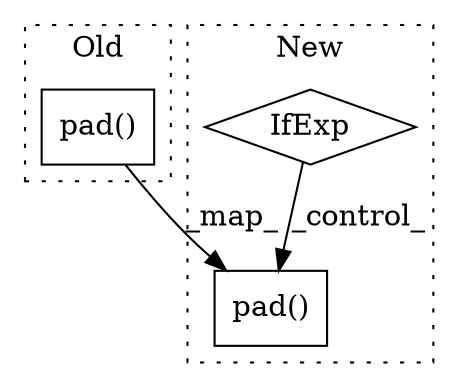 digraph G {
subgraph cluster0 {
1 [label="pad()" a="75" s="12677,12687" l="6,25" shape="box"];
label = "Old";
style="dotted";
}
subgraph cluster1 {
2 [label="pad()" a="75" s="12939,12949" l="6,25" shape="box"];
3 [label="IfExp" a="51" s="12974,12990" l="4,6" shape="diamond"];
label = "New";
style="dotted";
}
1 -> 2 [label="_map_"];
3 -> 2 [label="_control_"];
}